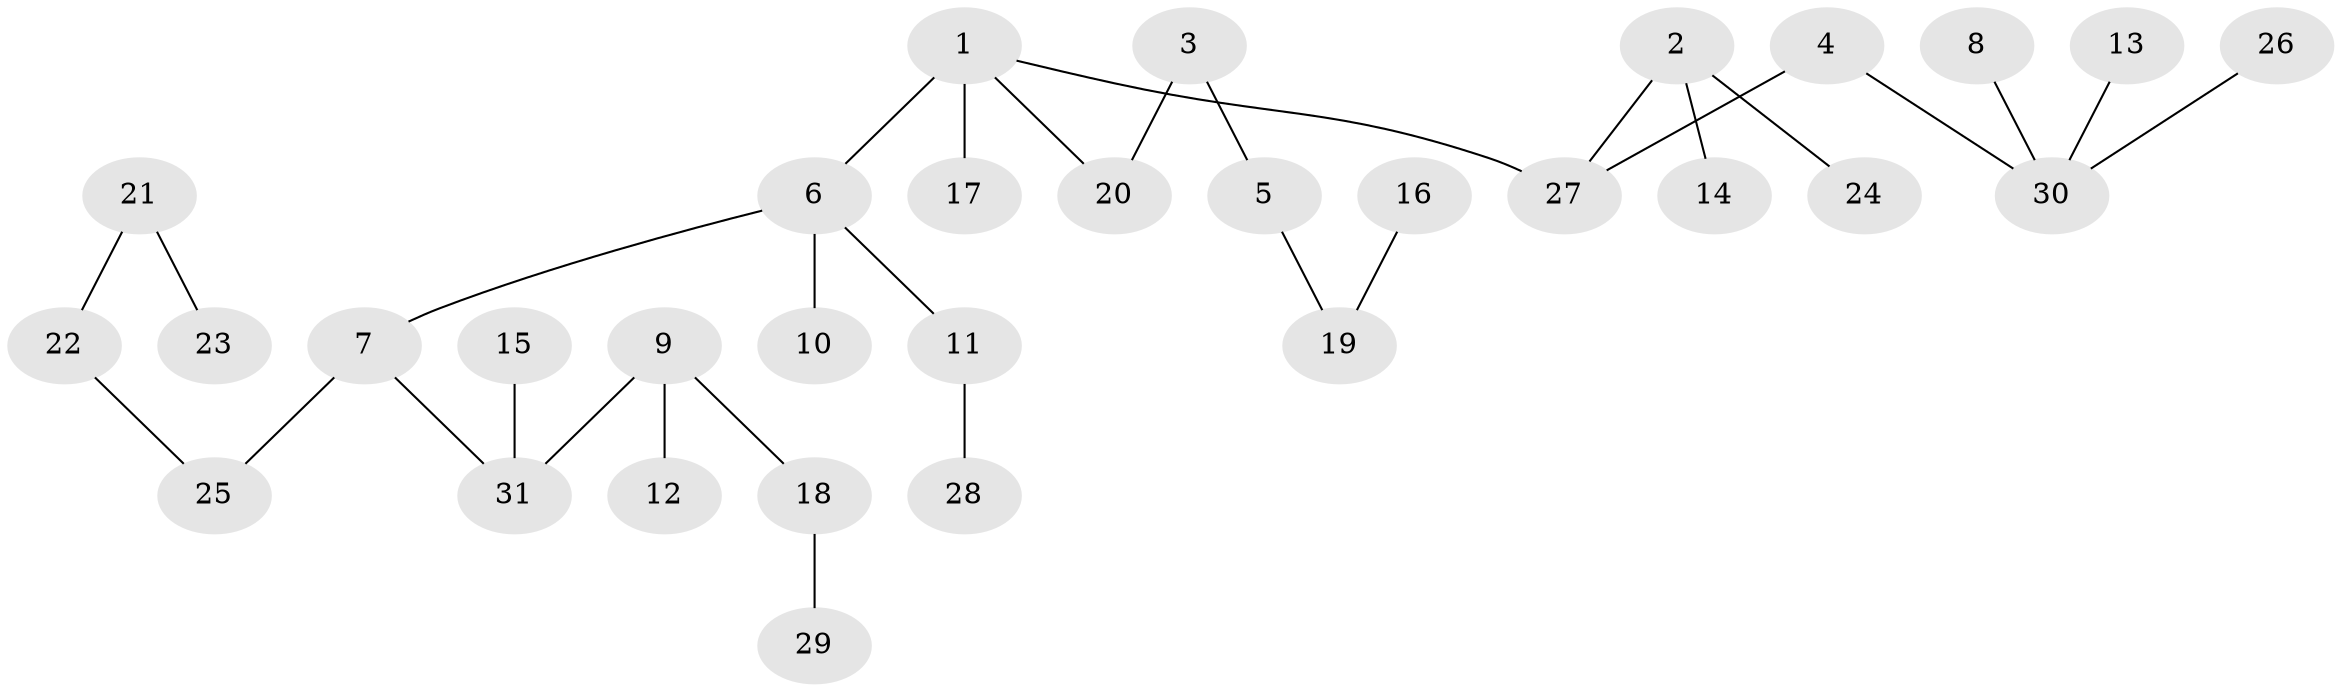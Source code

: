 // original degree distribution, {4: 0.11290322580645161, 6: 0.016129032258064516, 1: 0.46774193548387094, 3: 0.14516129032258066, 2: 0.25806451612903225}
// Generated by graph-tools (version 1.1) at 2025/02/03/09/25 03:02:16]
// undirected, 31 vertices, 30 edges
graph export_dot {
graph [start="1"]
  node [color=gray90,style=filled];
  1;
  2;
  3;
  4;
  5;
  6;
  7;
  8;
  9;
  10;
  11;
  12;
  13;
  14;
  15;
  16;
  17;
  18;
  19;
  20;
  21;
  22;
  23;
  24;
  25;
  26;
  27;
  28;
  29;
  30;
  31;
  1 -- 6 [weight=1.0];
  1 -- 17 [weight=1.0];
  1 -- 20 [weight=1.0];
  1 -- 27 [weight=1.0];
  2 -- 14 [weight=1.0];
  2 -- 24 [weight=1.0];
  2 -- 27 [weight=1.0];
  3 -- 5 [weight=1.0];
  3 -- 20 [weight=1.0];
  4 -- 27 [weight=1.0];
  4 -- 30 [weight=1.0];
  5 -- 19 [weight=1.0];
  6 -- 7 [weight=1.0];
  6 -- 10 [weight=1.0];
  6 -- 11 [weight=1.0];
  7 -- 25 [weight=1.0];
  7 -- 31 [weight=1.0];
  8 -- 30 [weight=1.0];
  9 -- 12 [weight=1.0];
  9 -- 18 [weight=1.0];
  9 -- 31 [weight=1.0];
  11 -- 28 [weight=1.0];
  13 -- 30 [weight=1.0];
  15 -- 31 [weight=1.0];
  16 -- 19 [weight=1.0];
  18 -- 29 [weight=1.0];
  21 -- 22 [weight=1.0];
  21 -- 23 [weight=1.0];
  22 -- 25 [weight=1.0];
  26 -- 30 [weight=1.0];
}
